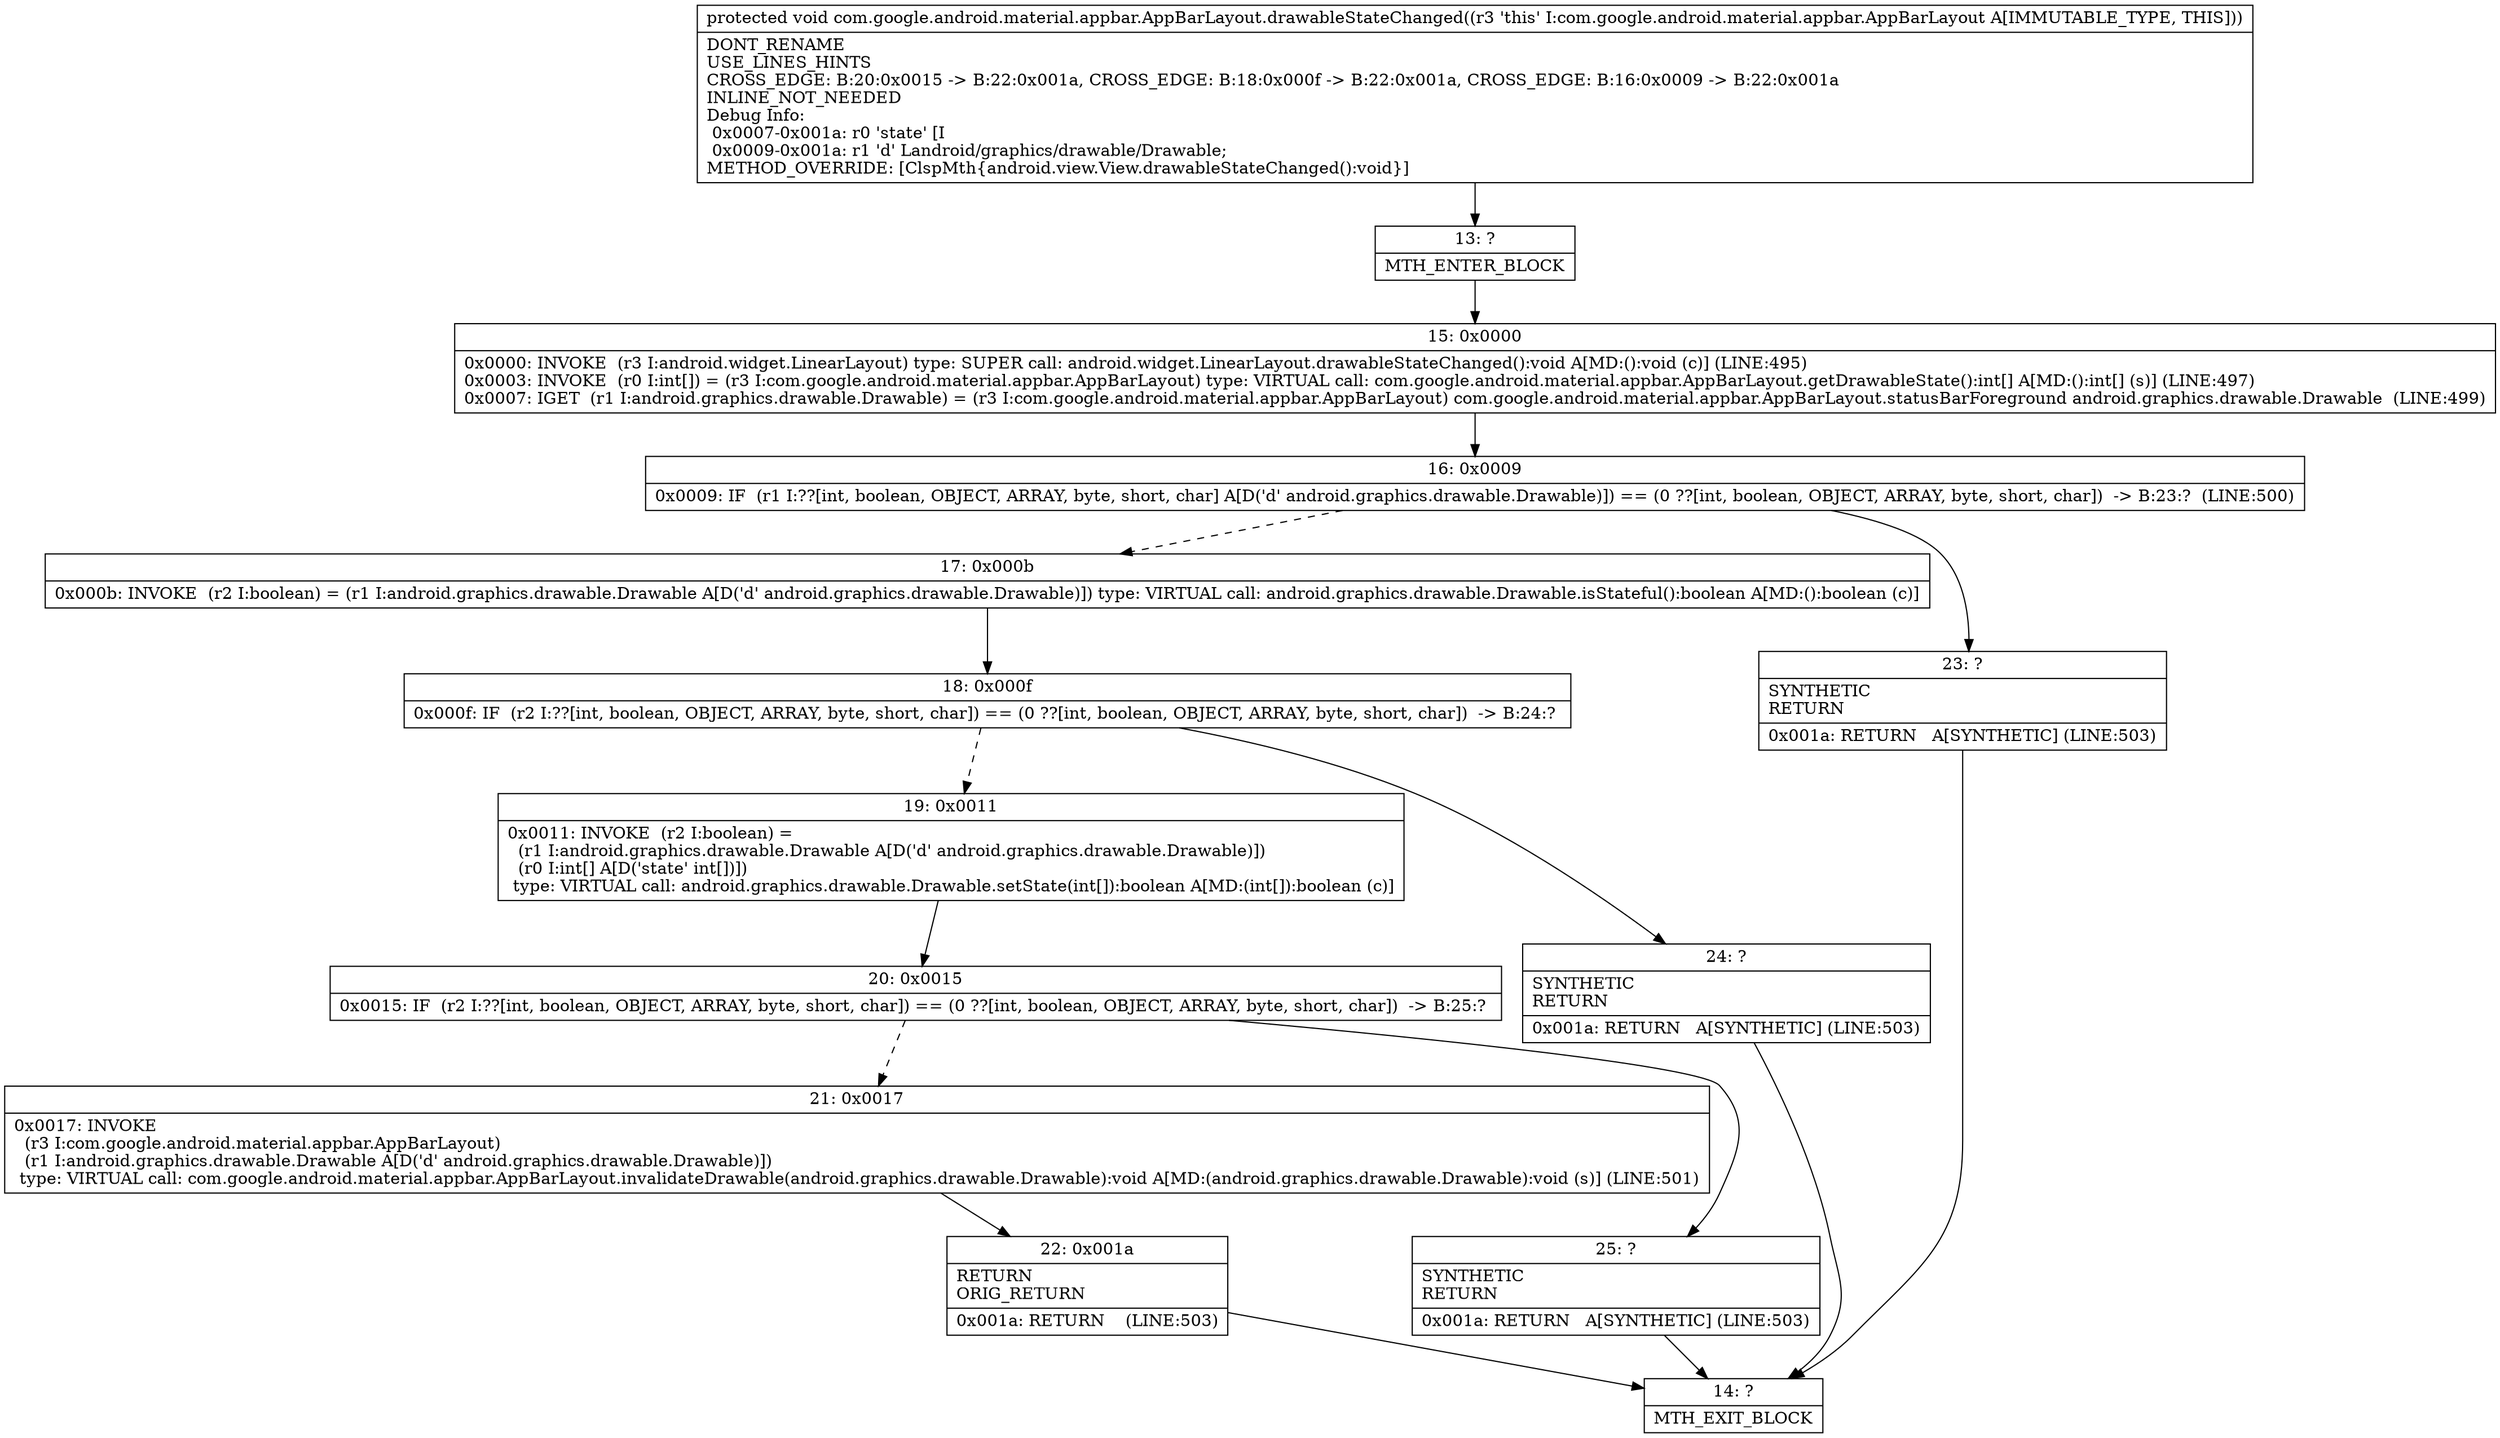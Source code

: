 digraph "CFG forcom.google.android.material.appbar.AppBarLayout.drawableStateChanged()V" {
Node_13 [shape=record,label="{13\:\ ?|MTH_ENTER_BLOCK\l}"];
Node_15 [shape=record,label="{15\:\ 0x0000|0x0000: INVOKE  (r3 I:android.widget.LinearLayout) type: SUPER call: android.widget.LinearLayout.drawableStateChanged():void A[MD:():void (c)] (LINE:495)\l0x0003: INVOKE  (r0 I:int[]) = (r3 I:com.google.android.material.appbar.AppBarLayout) type: VIRTUAL call: com.google.android.material.appbar.AppBarLayout.getDrawableState():int[] A[MD:():int[] (s)] (LINE:497)\l0x0007: IGET  (r1 I:android.graphics.drawable.Drawable) = (r3 I:com.google.android.material.appbar.AppBarLayout) com.google.android.material.appbar.AppBarLayout.statusBarForeground android.graphics.drawable.Drawable  (LINE:499)\l}"];
Node_16 [shape=record,label="{16\:\ 0x0009|0x0009: IF  (r1 I:??[int, boolean, OBJECT, ARRAY, byte, short, char] A[D('d' android.graphics.drawable.Drawable)]) == (0 ??[int, boolean, OBJECT, ARRAY, byte, short, char])  \-\> B:23:?  (LINE:500)\l}"];
Node_17 [shape=record,label="{17\:\ 0x000b|0x000b: INVOKE  (r2 I:boolean) = (r1 I:android.graphics.drawable.Drawable A[D('d' android.graphics.drawable.Drawable)]) type: VIRTUAL call: android.graphics.drawable.Drawable.isStateful():boolean A[MD:():boolean (c)]\l}"];
Node_18 [shape=record,label="{18\:\ 0x000f|0x000f: IF  (r2 I:??[int, boolean, OBJECT, ARRAY, byte, short, char]) == (0 ??[int, boolean, OBJECT, ARRAY, byte, short, char])  \-\> B:24:? \l}"];
Node_19 [shape=record,label="{19\:\ 0x0011|0x0011: INVOKE  (r2 I:boolean) = \l  (r1 I:android.graphics.drawable.Drawable A[D('d' android.graphics.drawable.Drawable)])\l  (r0 I:int[] A[D('state' int[])])\l type: VIRTUAL call: android.graphics.drawable.Drawable.setState(int[]):boolean A[MD:(int[]):boolean (c)]\l}"];
Node_20 [shape=record,label="{20\:\ 0x0015|0x0015: IF  (r2 I:??[int, boolean, OBJECT, ARRAY, byte, short, char]) == (0 ??[int, boolean, OBJECT, ARRAY, byte, short, char])  \-\> B:25:? \l}"];
Node_21 [shape=record,label="{21\:\ 0x0017|0x0017: INVOKE  \l  (r3 I:com.google.android.material.appbar.AppBarLayout)\l  (r1 I:android.graphics.drawable.Drawable A[D('d' android.graphics.drawable.Drawable)])\l type: VIRTUAL call: com.google.android.material.appbar.AppBarLayout.invalidateDrawable(android.graphics.drawable.Drawable):void A[MD:(android.graphics.drawable.Drawable):void (s)] (LINE:501)\l}"];
Node_22 [shape=record,label="{22\:\ 0x001a|RETURN\lORIG_RETURN\l|0x001a: RETURN    (LINE:503)\l}"];
Node_14 [shape=record,label="{14\:\ ?|MTH_EXIT_BLOCK\l}"];
Node_25 [shape=record,label="{25\:\ ?|SYNTHETIC\lRETURN\l|0x001a: RETURN   A[SYNTHETIC] (LINE:503)\l}"];
Node_24 [shape=record,label="{24\:\ ?|SYNTHETIC\lRETURN\l|0x001a: RETURN   A[SYNTHETIC] (LINE:503)\l}"];
Node_23 [shape=record,label="{23\:\ ?|SYNTHETIC\lRETURN\l|0x001a: RETURN   A[SYNTHETIC] (LINE:503)\l}"];
MethodNode[shape=record,label="{protected void com.google.android.material.appbar.AppBarLayout.drawableStateChanged((r3 'this' I:com.google.android.material.appbar.AppBarLayout A[IMMUTABLE_TYPE, THIS]))  | DONT_RENAME\lUSE_LINES_HINTS\lCROSS_EDGE: B:20:0x0015 \-\> B:22:0x001a, CROSS_EDGE: B:18:0x000f \-\> B:22:0x001a, CROSS_EDGE: B:16:0x0009 \-\> B:22:0x001a\lINLINE_NOT_NEEDED\lDebug Info:\l  0x0007\-0x001a: r0 'state' [I\l  0x0009\-0x001a: r1 'd' Landroid\/graphics\/drawable\/Drawable;\lMETHOD_OVERRIDE: [ClspMth\{android.view.View.drawableStateChanged():void\}]\l}"];
MethodNode -> Node_13;Node_13 -> Node_15;
Node_15 -> Node_16;
Node_16 -> Node_17[style=dashed];
Node_16 -> Node_23;
Node_17 -> Node_18;
Node_18 -> Node_19[style=dashed];
Node_18 -> Node_24;
Node_19 -> Node_20;
Node_20 -> Node_21[style=dashed];
Node_20 -> Node_25;
Node_21 -> Node_22;
Node_22 -> Node_14;
Node_25 -> Node_14;
Node_24 -> Node_14;
Node_23 -> Node_14;
}

